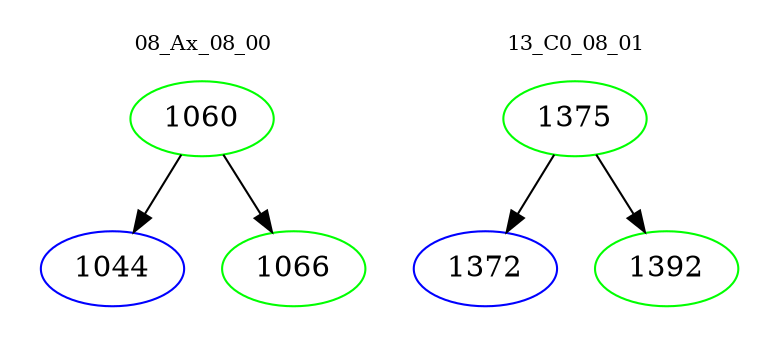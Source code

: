 digraph{
subgraph cluster_0 {
color = white
label = "08_Ax_08_00";
fontsize=10;
T0_1060 [label="1060", color="green"]
T0_1060 -> T0_1044 [color="black"]
T0_1044 [label="1044", color="blue"]
T0_1060 -> T0_1066 [color="black"]
T0_1066 [label="1066", color="green"]
}
subgraph cluster_1 {
color = white
label = "13_C0_08_01";
fontsize=10;
T1_1375 [label="1375", color="green"]
T1_1375 -> T1_1372 [color="black"]
T1_1372 [label="1372", color="blue"]
T1_1375 -> T1_1392 [color="black"]
T1_1392 [label="1392", color="green"]
}
}
